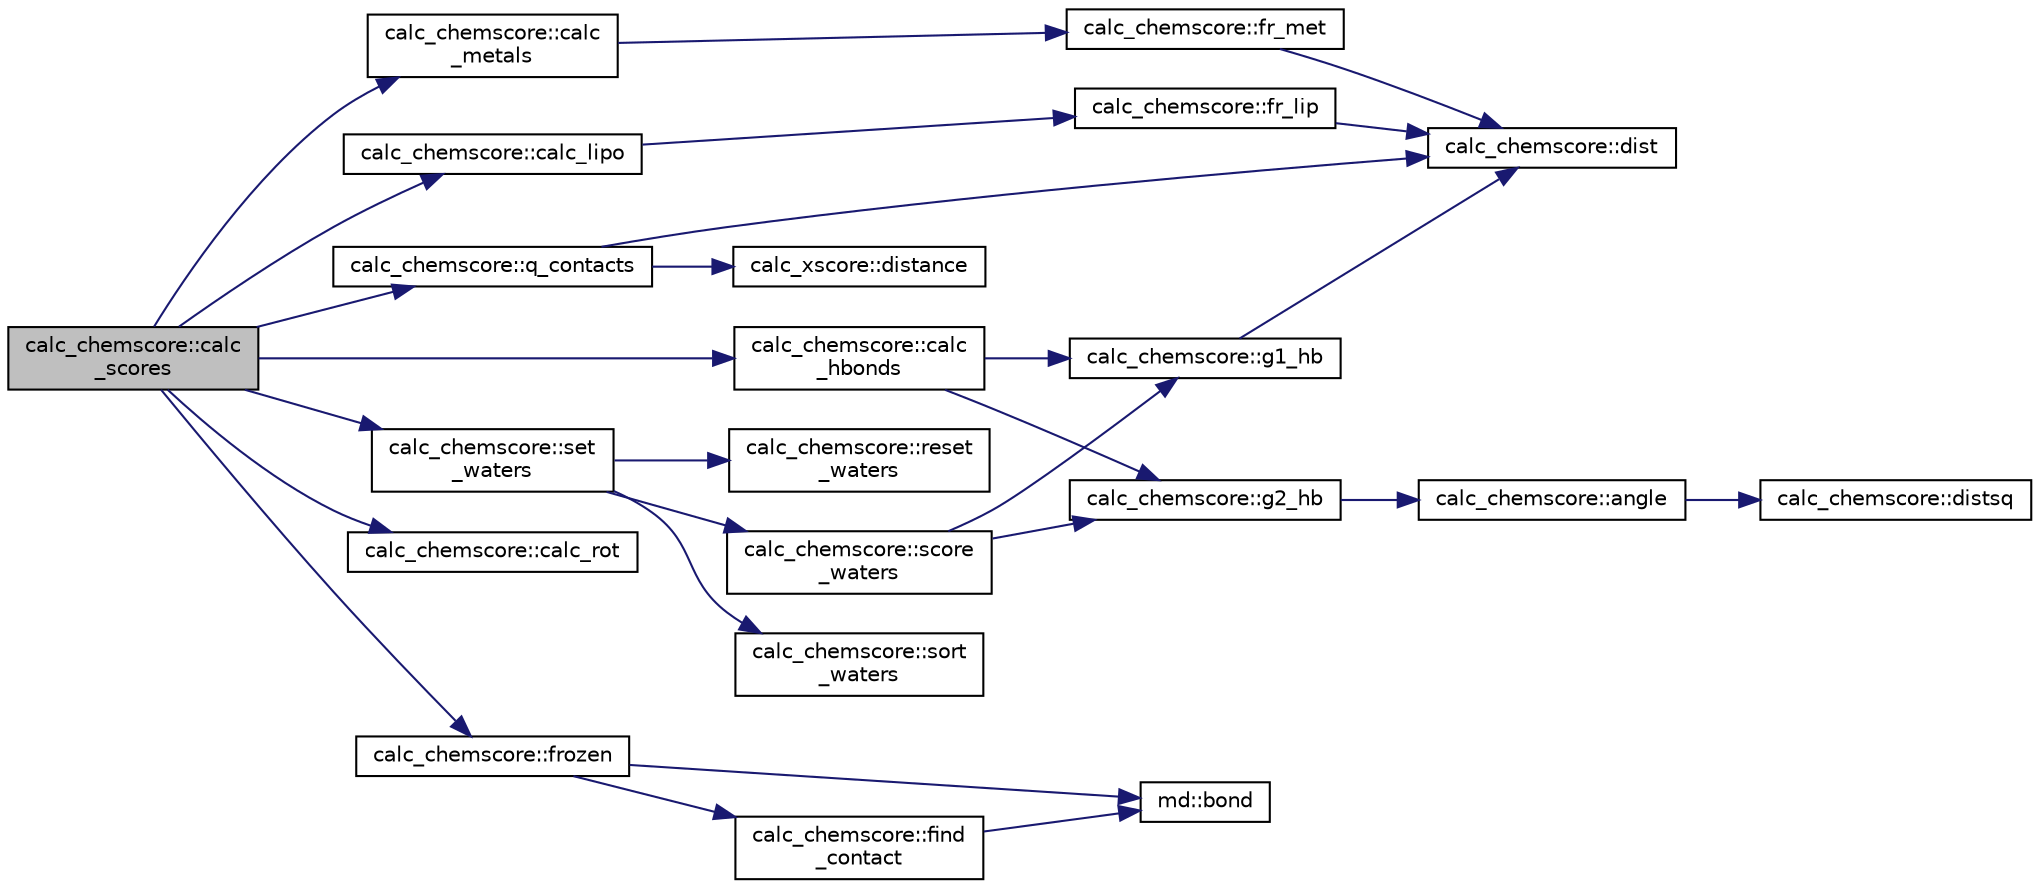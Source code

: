 digraph "calc_chemscore::calc_scores"
{
  edge [fontname="Helvetica",fontsize="10",labelfontname="Helvetica",labelfontsize="10"];
  node [fontname="Helvetica",fontsize="10",shape=record];
  rankdir="LR";
  Node1 [label="calc_chemscore::calc\l_scores",height=0.2,width=0.4,color="black", fillcolor="grey75", style="filled" fontcolor="black"];
  Node1 -> Node2 [color="midnightblue",fontsize="10",style="solid"];
  Node2 [label="calc_chemscore::calc\l_hbonds",height=0.2,width=0.4,color="black", fillcolor="white", style="filled",URL="$classcalc__chemscore.html#ac93b5a3a788abe9cc8dc2e98dc9c50bc"];
  Node2 -> Node3 [color="midnightblue",fontsize="10",style="solid"];
  Node3 [label="calc_chemscore::g1_hb",height=0.2,width=0.4,color="black", fillcolor="white", style="filled",URL="$classcalc__chemscore.html#a43c74c5136c8bd28466d9be8129c0c41"];
  Node3 -> Node4 [color="midnightblue",fontsize="10",style="solid"];
  Node4 [label="calc_chemscore::dist",height=0.2,width=0.4,color="black", fillcolor="white", style="filled",URL="$classcalc__chemscore.html#aae7e243df77ac184d4fcd6cff5b0c0f2"];
  Node2 -> Node5 [color="midnightblue",fontsize="10",style="solid"];
  Node5 [label="calc_chemscore::g2_hb",height=0.2,width=0.4,color="black", fillcolor="white", style="filled",URL="$classcalc__chemscore.html#ad76a52480cfdcf6a556fd98bab1a3f5a"];
  Node5 -> Node6 [color="midnightblue",fontsize="10",style="solid"];
  Node6 [label="calc_chemscore::angle",height=0.2,width=0.4,color="black", fillcolor="white", style="filled",URL="$classcalc__chemscore.html#a8af51a917f080c281be0bce50c1e6d76"];
  Node6 -> Node7 [color="midnightblue",fontsize="10",style="solid"];
  Node7 [label="calc_chemscore::distsq",height=0.2,width=0.4,color="black", fillcolor="white", style="filled",URL="$classcalc__chemscore.html#a0538eec23e42416be4896f6501beec20"];
  Node1 -> Node8 [color="midnightblue",fontsize="10",style="solid"];
  Node8 [label="calc_chemscore::calc_lipo",height=0.2,width=0.4,color="black", fillcolor="white", style="filled",URL="$classcalc__chemscore.html#a6b8b6af53a8f99ef2db73dd097e88729"];
  Node8 -> Node9 [color="midnightblue",fontsize="10",style="solid"];
  Node9 [label="calc_chemscore::fr_lip",height=0.2,width=0.4,color="black", fillcolor="white", style="filled",URL="$classcalc__chemscore.html#aa375f714a981f45d8700a8ad88e7a000"];
  Node9 -> Node4 [color="midnightblue",fontsize="10",style="solid"];
  Node1 -> Node10 [color="midnightblue",fontsize="10",style="solid"];
  Node10 [label="calc_chemscore::calc\l_metals",height=0.2,width=0.4,color="black", fillcolor="white", style="filled",URL="$classcalc__chemscore.html#a6755b67dc877c9ed91725640f577d272"];
  Node10 -> Node11 [color="midnightblue",fontsize="10",style="solid"];
  Node11 [label="calc_chemscore::fr_met",height=0.2,width=0.4,color="black", fillcolor="white", style="filled",URL="$classcalc__chemscore.html#a3ce8ab0790256615b1d72e31ab89ce59"];
  Node11 -> Node4 [color="midnightblue",fontsize="10",style="solid"];
  Node1 -> Node12 [color="midnightblue",fontsize="10",style="solid"];
  Node12 [label="calc_chemscore::calc_rot",height=0.2,width=0.4,color="black", fillcolor="white", style="filled",URL="$classcalc__chemscore.html#af574f7169a6f5779bb0f7b26b3377e81"];
  Node1 -> Node13 [color="midnightblue",fontsize="10",style="solid"];
  Node13 [label="calc_chemscore::frozen",height=0.2,width=0.4,color="black", fillcolor="white", style="filled",URL="$classcalc__chemscore.html#a69331a1a41dd3b2dd7c69f272d87ebc5"];
  Node13 -> Node14 [color="midnightblue",fontsize="10",style="solid"];
  Node14 [label="md::bond",height=0.2,width=0.4,color="black", fillcolor="white", style="filled",URL="$classmd.html#a677ce4371ed79a4dd96c8ed2f3ab6956"];
  Node13 -> Node15 [color="midnightblue",fontsize="10",style="solid"];
  Node15 [label="calc_chemscore::find\l_contact",height=0.2,width=0.4,color="black", fillcolor="white", style="filled",URL="$classcalc__chemscore.html#a95aa01634744dda8ac3af377750a6de1"];
  Node15 -> Node14 [color="midnightblue",fontsize="10",style="solid"];
  Node1 -> Node16 [color="midnightblue",fontsize="10",style="solid"];
  Node16 [label="calc_chemscore::q_contacts",height=0.2,width=0.4,color="black", fillcolor="white", style="filled",URL="$classcalc__chemscore.html#a92a6bfaa5082d7b7d825e44c40226307"];
  Node16 -> Node17 [color="midnightblue",fontsize="10",style="solid"];
  Node17 [label="calc_xscore::distance",height=0.2,width=0.4,color="black", fillcolor="white", style="filled",URL="$classcalc__xscore.html#a9549d00bc3dbc987d9161e831a433493"];
  Node16 -> Node4 [color="midnightblue",fontsize="10",style="solid"];
  Node1 -> Node18 [color="midnightblue",fontsize="10",style="solid"];
  Node18 [label="calc_chemscore::set\l_waters",height=0.2,width=0.4,color="black", fillcolor="white", style="filled",URL="$classcalc__chemscore.html#a81ef9a983f650189ae781ea35f2d2699"];
  Node18 -> Node19 [color="midnightblue",fontsize="10",style="solid"];
  Node19 [label="calc_chemscore::reset\l_waters",height=0.2,width=0.4,color="black", fillcolor="white", style="filled",URL="$classcalc__chemscore.html#a8b10ac4feeec194f53ba62db0a28cd6c"];
  Node18 -> Node20 [color="midnightblue",fontsize="10",style="solid"];
  Node20 [label="calc_chemscore::score\l_waters",height=0.2,width=0.4,color="black", fillcolor="white", style="filled",URL="$classcalc__chemscore.html#acdc0c2f07cc5b0046e6fa9acf7cbfa20"];
  Node20 -> Node3 [color="midnightblue",fontsize="10",style="solid"];
  Node20 -> Node5 [color="midnightblue",fontsize="10",style="solid"];
  Node18 -> Node21 [color="midnightblue",fontsize="10",style="solid"];
  Node21 [label="calc_chemscore::sort\l_waters",height=0.2,width=0.4,color="black", fillcolor="white", style="filled",URL="$classcalc__chemscore.html#a340ee3d9ab3aefb6311490a3780ba4c8"];
}
